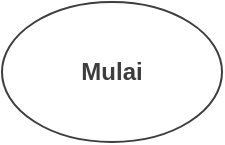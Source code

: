 <mxfile version="21.1.1" type="github">
  <diagram id="C5RBs43oDa-KdzZeNtuy" name="Page-1">
    <mxGraphModel dx="794" dy="477" grid="1" gridSize="10" guides="1" tooltips="1" connect="1" arrows="1" fold="1" page="1" pageScale="1" pageWidth="827" pageHeight="1169" math="0" shadow="0">
      <root>
        <mxCell id="WIyWlLk6GJQsqaUBKTNV-0" />
        <mxCell id="WIyWlLk6GJQsqaUBKTNV-1" parent="WIyWlLk6GJQsqaUBKTNV-0" />
        <mxCell id="ktbN5aYwxhZYsoAh1HYY-0" value="Mulai" style="ellipse;whiteSpace=wrap;html=1;strokeColor=#3D3D3D;fontColor=#3d3d3d;fontStyle=1;labelBorderColor=none;fontSize=12;fontFamily=Helvetica;fillOpacity=100;" vertex="1" parent="WIyWlLk6GJQsqaUBKTNV-1">
          <mxGeometry x="350" y="40" width="110" height="70" as="geometry" />
        </mxCell>
      </root>
    </mxGraphModel>
  </diagram>
</mxfile>
